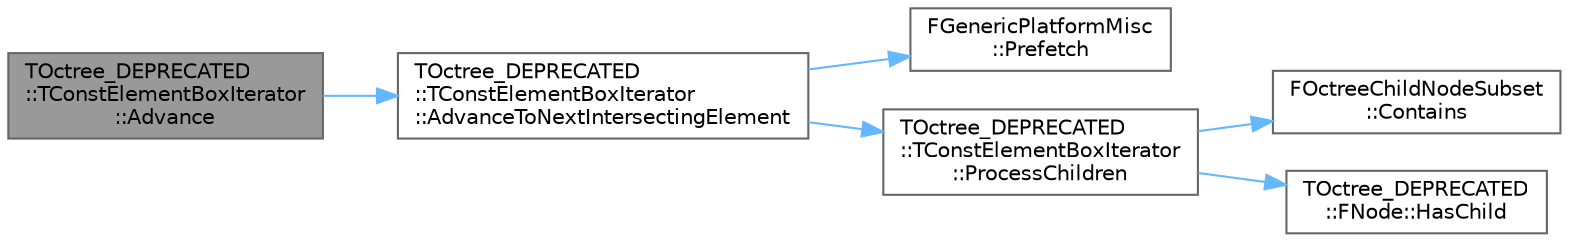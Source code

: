digraph "TOctree_DEPRECATED::TConstElementBoxIterator::Advance"
{
 // INTERACTIVE_SVG=YES
 // LATEX_PDF_SIZE
  bgcolor="transparent";
  edge [fontname=Helvetica,fontsize=10,labelfontname=Helvetica,labelfontsize=10];
  node [fontname=Helvetica,fontsize=10,shape=box,height=0.2,width=0.4];
  rankdir="LR";
  Node1 [id="Node000001",label="TOctree_DEPRECATED\l::TConstElementBoxIterator\l::Advance",height=0.2,width=0.4,color="gray40", fillcolor="grey60", style="filled", fontcolor="black",tooltip="Iterates to the next element."];
  Node1 -> Node2 [id="edge1_Node000001_Node000002",color="steelblue1",style="solid",tooltip=" "];
  Node2 [id="Node000002",label="TOctree_DEPRECATED\l::TConstElementBoxIterator\l::AdvanceToNextIntersectingElement",height=0.2,width=0.4,color="grey40", fillcolor="white", style="filled",URL="$dc/dd3/classTOctree__DEPRECATED_1_1TConstElementBoxIterator.html#a186c170e7b3d87853dfacacfd2ac297f",tooltip="Advances the iterator to the next intersecting primitive, starting at a primitive in the current node..."];
  Node2 -> Node3 [id="edge2_Node000002_Node000003",color="steelblue1",style="solid",tooltip=" "];
  Node3 [id="Node000003",label="FGenericPlatformMisc\l::Prefetch",height=0.2,width=0.4,color="grey40", fillcolor="white", style="filled",URL="$d1/de8/structFGenericPlatformMisc.html#a57b50e0120163ede6e76b73d6f2b7033",tooltip=" "];
  Node2 -> Node4 [id="edge3_Node000002_Node000004",color="steelblue1",style="solid",tooltip=" "];
  Node4 [id="Node000004",label="TOctree_DEPRECATED\l::TConstElementBoxIterator\l::ProcessChildren",height=0.2,width=0.4,color="grey40", fillcolor="white", style="filled",URL="$dc/dd3/classTOctree__DEPRECATED_1_1TConstElementBoxIterator.html#a419188d2da2af01dfe6cc1ec937bbdfa",tooltip="Processes the children of the current node."];
  Node4 -> Node5 [id="edge4_Node000004_Node000005",color="steelblue1",style="solid",tooltip=" "];
  Node5 [id="Node000005",label="FOctreeChildNodeSubset\l::Contains",height=0.2,width=0.4,color="grey40", fillcolor="white", style="filled",URL="$df/df0/classFOctreeChildNodeSubset.html#a47c1deb332aef3eac8e3ad150c956fe7",tooltip="Determines whether the subset contains a specific node."];
  Node4 -> Node6 [id="edge5_Node000004_Node000006",color="steelblue1",style="solid",tooltip=" "];
  Node6 [id="Node000006",label="TOctree_DEPRECATED\l::FNode::HasChild",height=0.2,width=0.4,color="grey40", fillcolor="white", style="filled",URL="$dd/ddf/classTOctree__DEPRECATED_1_1FNode.html#acea6d639713b356b884633fabfe858f5",tooltip=" "];
}
